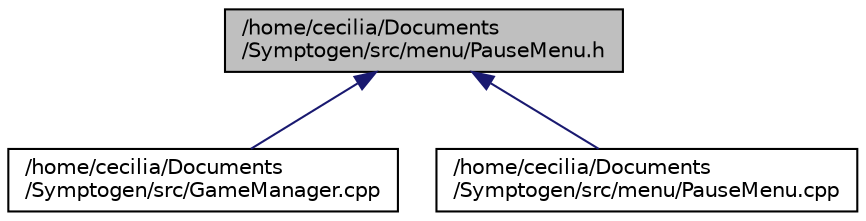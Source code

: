 digraph "/home/cecilia/Documents/Symptogen/src/menu/PauseMenu.h"
{
  edge [fontname="Helvetica",fontsize="10",labelfontname="Helvetica",labelfontsize="10"];
  node [fontname="Helvetica",fontsize="10",shape=record];
  Node1 [label="/home/cecilia/Documents\l/Symptogen/src/menu/PauseMenu.h",height=0.2,width=0.4,color="black", fillcolor="grey75", style="filled" fontcolor="black"];
  Node1 -> Node2 [dir="back",color="midnightblue",fontsize="10",style="solid",fontname="Helvetica"];
  Node2 [label="/home/cecilia/Documents\l/Symptogen/src/GameManager.cpp",height=0.2,width=0.4,color="black", fillcolor="white", style="filled",URL="$_game_manager_8cpp.html"];
  Node1 -> Node3 [dir="back",color="midnightblue",fontsize="10",style="solid",fontname="Helvetica"];
  Node3 [label="/home/cecilia/Documents\l/Symptogen/src/menu/PauseMenu.cpp",height=0.2,width=0.4,color="black", fillcolor="white", style="filled",URL="$_pause_menu_8cpp.html"];
}
